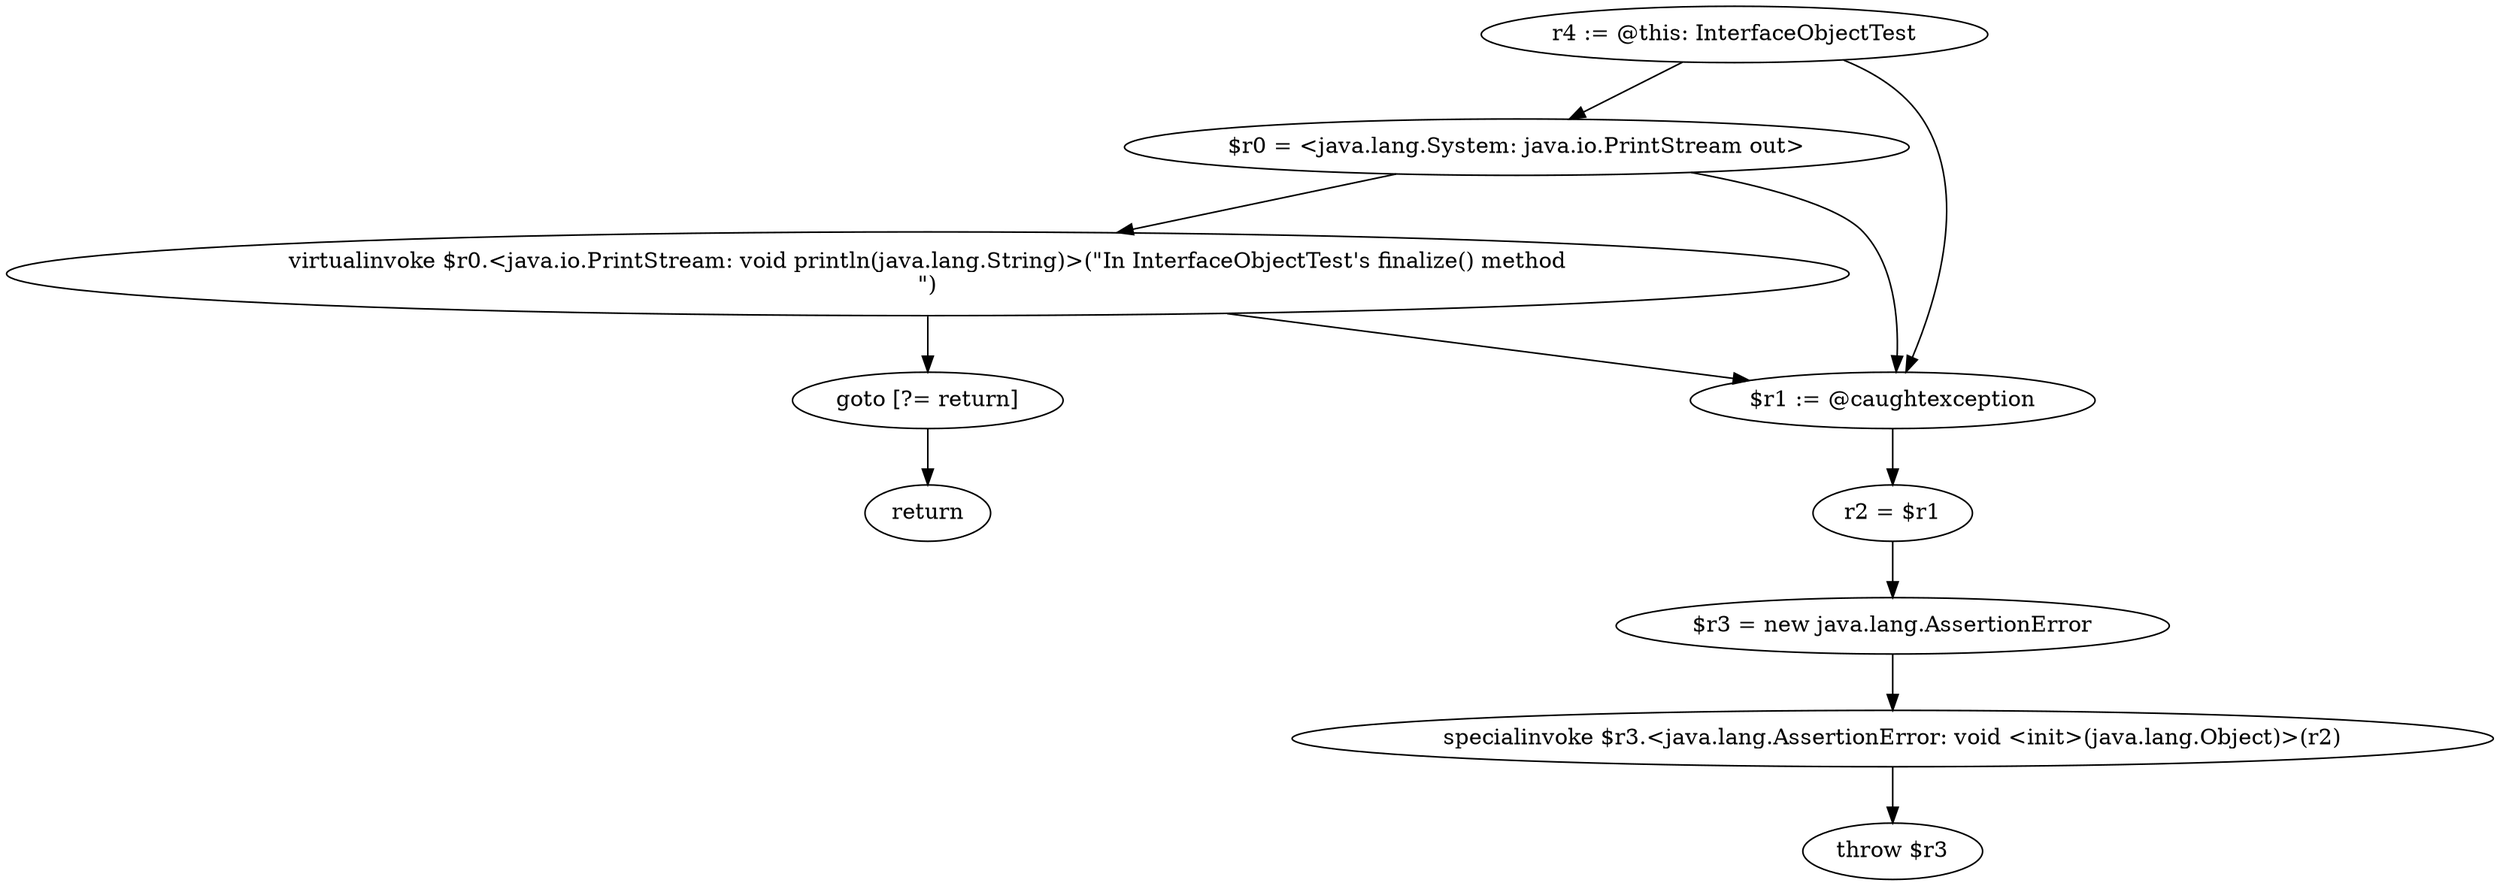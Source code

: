 digraph "unitGraph" {
    "r4 := @this: InterfaceObjectTest"
    "$r0 = <java.lang.System: java.io.PrintStream out>"
    "virtualinvoke $r0.<java.io.PrintStream: void println(java.lang.String)>(\"In InterfaceObjectTest\'s finalize() method\n\")"
    "goto [?= return]"
    "$r1 := @caughtexception"
    "r2 = $r1"
    "$r3 = new java.lang.AssertionError"
    "specialinvoke $r3.<java.lang.AssertionError: void <init>(java.lang.Object)>(r2)"
    "throw $r3"
    "return"
    "r4 := @this: InterfaceObjectTest"->"$r0 = <java.lang.System: java.io.PrintStream out>";
    "r4 := @this: InterfaceObjectTest"->"$r1 := @caughtexception";
    "$r0 = <java.lang.System: java.io.PrintStream out>"->"virtualinvoke $r0.<java.io.PrintStream: void println(java.lang.String)>(\"In InterfaceObjectTest\'s finalize() method\n\")";
    "$r0 = <java.lang.System: java.io.PrintStream out>"->"$r1 := @caughtexception";
    "virtualinvoke $r0.<java.io.PrintStream: void println(java.lang.String)>(\"In InterfaceObjectTest\'s finalize() method\n\")"->"goto [?= return]";
    "virtualinvoke $r0.<java.io.PrintStream: void println(java.lang.String)>(\"In InterfaceObjectTest\'s finalize() method\n\")"->"$r1 := @caughtexception";
    "goto [?= return]"->"return";
    "$r1 := @caughtexception"->"r2 = $r1";
    "r2 = $r1"->"$r3 = new java.lang.AssertionError";
    "$r3 = new java.lang.AssertionError"->"specialinvoke $r3.<java.lang.AssertionError: void <init>(java.lang.Object)>(r2)";
    "specialinvoke $r3.<java.lang.AssertionError: void <init>(java.lang.Object)>(r2)"->"throw $r3";
}
